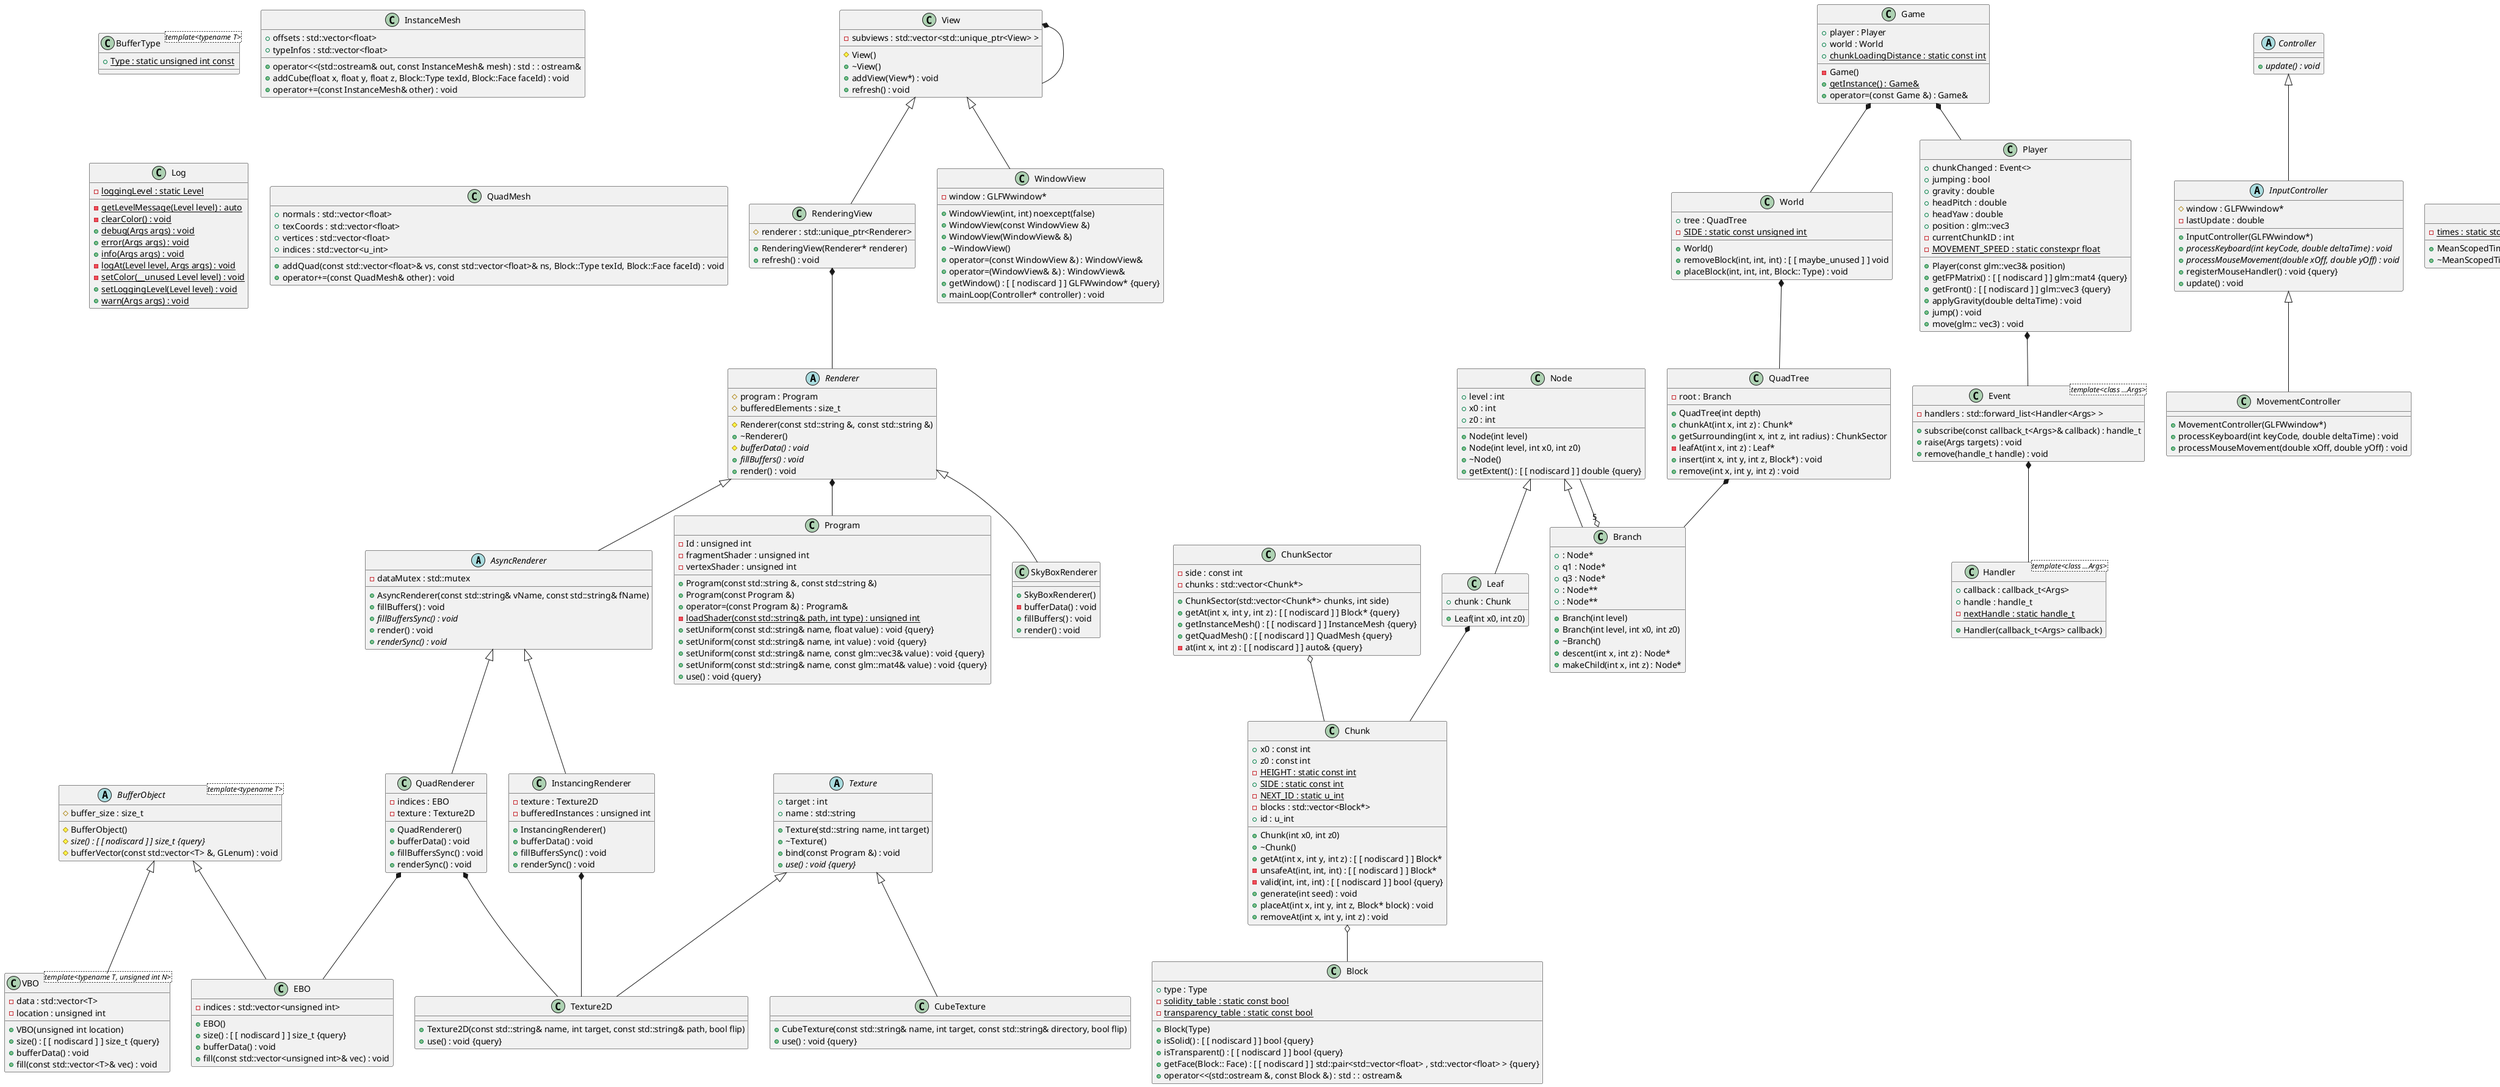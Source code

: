 @startuml





/' Objects '/

abstract class AsyncRenderer {
	+AsyncRenderer(const std::string& vName, const std::string& fName)
	-dataMutex : std::mutex
	+fillBuffers() : void
	+{abstract} fillBuffersSync() : void
	+render() : void
	+{abstract} renderSync() : void
}


class Block {
	+Block(Type)
	+type : Type
	+isSolid() : [ [ nodiscard ] ] bool {query}
	+isTransparent() : [ [ nodiscard ] ] bool {query}
	+getFace(Block:: Face) : [ [ nodiscard ] ] std::pair<std::vector<float> , std::vector<float> > {query}
	-{static} solidity_table : static const bool
	-{static} transparency_table : static const bool
	+operator<<(std::ostream &, const Block &) : std : : ostream&
}


class Branch {
	+Branch(int level)
	+Branch(int level, int x0, int z0)
	+~Branch()
	+ : Node*
	+descent(int x, int z) : Node*
	+makeChild(int x, int z) : Node*
	+q1 : Node*
	+q3 : Node*
	+ : Node**
	+ : Node**
}


abstract class BufferObject <template<typename T>> {
	#BufferObject()
	#{abstract} size() : [ [ nodiscard ] ] size_t {query}
	#buffer_size : size_t
	#bufferVector(const std::vector<T> &, GLenum) : void
}


class BufferType <template<typename T>> {
	+{static} Type : static unsigned int const
}


class Chunk {
	+Chunk(int x0, int z0)
	+~Chunk()
	+getAt(int x, int y, int z) : [ [ nodiscard ] ] Block*
	-unsafeAt(int, int, int) : [ [ nodiscard ] ] Block*
	-valid(int, int, int) : [ [ nodiscard ] ] bool {query}
	+x0 : const int
	+z0 : const int
	-{static} HEIGHT : static const int
	+{static} SIDE : static const int
	-{static} NEXT_ID : static u_int
	-blocks : std::vector<Block*>
	+id : u_int
	+generate(int seed) : void
	+placeAt(int x, int y, int z, Block* block) : void
	+removeAt(int x, int y, int z) : void
}


class ChunkSector {
	+ChunkSector(std::vector<Chunk*> chunks, int side)
	+getAt(int x, int y, int z) : [ [ nodiscard ] ] Block* {query}
	+getInstanceMesh() : [ [ nodiscard ] ] InstanceMesh {query}
	+getQuadMesh() : [ [ nodiscard ] ] QuadMesh {query}
	-at(int x, int z) : [ [ nodiscard ] ] auto& {query}
	-side : const int
	-chunks : std::vector<Chunk*>
}


abstract class Controller {
	+{abstract} update() : void
}


class CubeTexture {
	+CubeTexture(const std::string& name, int target, const std::string& directory, bool flip)
	+use() : void {query}
}


class EBO {
	+EBO()
	+size() : [ [ nodiscard ] ] size_t {query}
	-indices : std::vector<unsigned int>
	+bufferData() : void
	+fill(const std::vector<unsigned int>& vec) : void
}


class Event <template<class ...Args>> {
	+subscribe(const callback_t<Args>& callback) : handle_t
	-handlers : std::forward_list<Handler<Args> >
	+raise(Args targets) : void
	+remove(handle_t handle) : void
}


class Game {
	-Game()
	+{static} getInstance() : Game&
	+operator=(const Game &) : Game&
	+player : Player
	+world : World
	+{static} chunkLoadingDistance : static const int
}


class Handler <template<class ...Args>> {
	+Handler(callback_t<Args> callback)
	+callback : callback_t<Args>
	+handle : handle_t
	-{static} nextHandle : static handle_t
}


abstract class InputController {
	+InputController(GLFWwindow*)
	#window : GLFWwindow*
	-lastUpdate : double
	+{abstract} processKeyboard(int keyCode, double deltaTime) : void
	+{abstract} processMouseMovement(double xOff, double yOff) : void
	+registerMouseHandler() : void {query}
	+update() : void
}


class InstanceMesh {
	+operator<<(std::ostream& out, const InstanceMesh& mesh) : std : : ostream&
	+offsets : std::vector<float>
	+typeInfos : std::vector<float>
	+addCube(float x, float y, float z, Block::Type texId, Block::Face faceId) : void
	+operator+=(const InstanceMesh& other) : void
}


class InstancingRenderer {
	+InstancingRenderer()
	-texture : Texture2D
	-bufferedInstances : unsigned int
	+bufferData() : void
	+fillBuffersSync() : void
	+renderSync() : void
}


class Leaf {
	+Leaf(int x0, int z0)
	+chunk : Chunk
}


class Log {
	-{static} getLevelMessage(Level level) : auto
	-{static} loggingLevel : static Level
	-{static} clearColor() : void
	+{static} debug(Args args) : void
	+{static} error(Args args) : void
	+{static} info(Args args) : void
	-{static} logAt(Level level, Args args) : void
	-{static} setColor(__unused Level level) : void
	+{static} setLoggingLevel(Level level) : void
	+{static} warn(Args args) : void
}


class MeanScopedTimer {
	+MeanScopedTimer(const std::string& message)
	+~MeanScopedTimer()
	-{static} times : static std::map<std::string, std::pair<double, double> >
}


class MovementController {
	+MovementController(GLFWwindow*)
	+processKeyboard(int keyCode, double deltaTime) : void
	+processMouseMovement(double xOff, double yOff) : void
}


class Node {
	+Node(int level)
	+Node(int level, int x0, int z0)
	+~Node()
	+getExtent() : [ [ nodiscard ] ] double {query}
	+level : int
	+x0 : int
	+z0 : int
}


class Player {
	+Player(const glm::vec3& position)
	+chunkChanged : Event<>
	+getFPMatrix() : [ [ nodiscard ] ] glm::mat4 {query}
	+getFront() : [ [ nodiscard ] ] glm::vec3 {query}
	+jumping : bool
	+gravity : double
	+headPitch : double
	+headYaw : double
	+position : glm::vec3
	-currentChunkID : int
	-{static} MOVEMENT_SPEED : static constexpr float
	+applyGravity(double deltaTime) : void
	+jump() : void
	+move(glm:: vec3) : void
}


class Program {
	+Program(const std::string &, const std::string &)
	+Program(const Program &)
	+operator=(const Program &) : Program&
	-Id : unsigned int
	-fragmentShader : unsigned int
	-{static} loadShader(const std::string& path, int type) : unsigned int
	-vertexShader : unsigned int
	+setUniform(const std::string& name, float value) : void {query}
	+setUniform(const std::string& name, int value) : void {query}
	+setUniform(const std::string& name, const glm::vec3& value) : void {query}
	+setUniform(const std::string& name, const glm::mat4& value) : void {query}
	+use() : void {query}
}


class QuadMesh {
	+normals : std::vector<float>
	+texCoords : std::vector<float>
	+vertices : std::vector<float>
	+indices : std::vector<u_int>
	+addQuad(const std::vector<float>& vs, const std::vector<float>& ns, Block::Type texId, Block::Face faceId) : void
	+operator+=(const QuadMesh& other) : void
}


class QuadRenderer {
	+QuadRenderer()
	-indices : EBO
	-texture : Texture2D
	+bufferData() : void
	+fillBuffersSync() : void
	+renderSync() : void
}


class QuadTree {
	+QuadTree(int depth)
	-root : Branch
	+chunkAt(int x, int z) : Chunk*
	+getSurrounding(int x, int z, int radius) : ChunkSector
	-leafAt(int x, int z) : Leaf*
	+insert(int x, int y, int z, Block*) : void
	+remove(int x, int y, int z) : void
}


abstract class Renderer {
	#Renderer(const std::string &, const std::string &)
	+~Renderer()
	#program : Program
	#bufferedElements : size_t
	#{abstract} bufferData() : void
	+{abstract} fillBuffers() : void
	+render() : void
}


class RenderingView {
	+RenderingView(Renderer* renderer)
	#renderer : std::unique_ptr<Renderer>
	+refresh() : void
}


class ScopedTimer {
	+ScopedTimer(const std::string& message)
	+~ScopedTimer()
}


class SkyBoxRenderer {
	+SkyBoxRenderer()
	-bufferData() : void
	+fillBuffers() : void
	+render() : void
}


abstract class Texture {
	+Texture(std::string name, int target)
	+~Texture()
	+target : int
	+name : std::string
	+bind(const Program &) : void
	+{abstract} use() : void {query}
}


class Texture2D {
	+Texture2D(const std::string& name, int target, const std::string& path, bool flip)
	+use() : void {query}
}


class Timer {
	+Timer(std::string message)
	#start : std::chrono::steady_clock::time_point
	#message : std::string
}


class VBO <template<typename T, unsigned int N>> {
	+VBO(unsigned int location)
	+size() : [ [ nodiscard ] ] size_t {query}
	-data : std::vector<T>
	-location : unsigned int
	+bufferData() : void
	+fill(const std::vector<T>& vec) : void
}


class View {
	#View()
	+~View()
	-subviews : std::vector<std::unique_ptr<View> >
	+addView(View*) : void
	+refresh() : void
}


class WindowView {
	+WindowView(int, int) noexcept(false)
	+WindowView(const WindowView &)
	+WindowView(WindowView& &)
	+~WindowView()
	-window : GLFWwindow*
	+operator=(const WindowView &) : WindowView&
	+operator=(WindowView& &) : WindowView&
	+getWindow() : [ [ nodiscard ] ] GLFWwindow* {query}
	+mainLoop(Controller* controller) : void
}


class World {
	+World()
	+tree : QuadTree
	+removeBlock(int, int, int) : [ [ maybe_unused ] ] void
	-{static} SIDE : static const unsigned int
	+placeBlock(int, int, int, Block:: Type) : void
}





/' Inheritance relationships '/

AsyncRenderer <|-- InstancingRenderer


AsyncRenderer <|-- QuadRenderer


BufferObject <|-- EBO


BufferObject <|-- VBO


Controller <|-- InputController


InputController <|-- MovementController


Node <|-- Branch


Node <|-- Leaf


Renderer <|-- AsyncRenderer


Renderer <|-- SkyBoxRenderer


Texture <|-- CubeTexture


Texture <|-- Texture2D


Timer <|-- MeanScopedTimer


Timer <|-- ScopedTimer


View <|-- RenderingView


View <|-- WindowView





/' Aggregation relationships '/

Branch "5" o-- Node


Chunk o-- Block


ChunkSector o-- Chunk


Event *-- Handler


Game *-- Player


Game *-- World


InstancingRenderer *-- Texture2D


Leaf *-- Chunk


Player *-- Event


QuadRenderer *-- EBO


QuadRenderer *-- Texture2D


QuadTree *-- Branch


Renderer *-- Program


RenderingView *-- Renderer


View *-- View


World *-- QuadTree





@enduml

